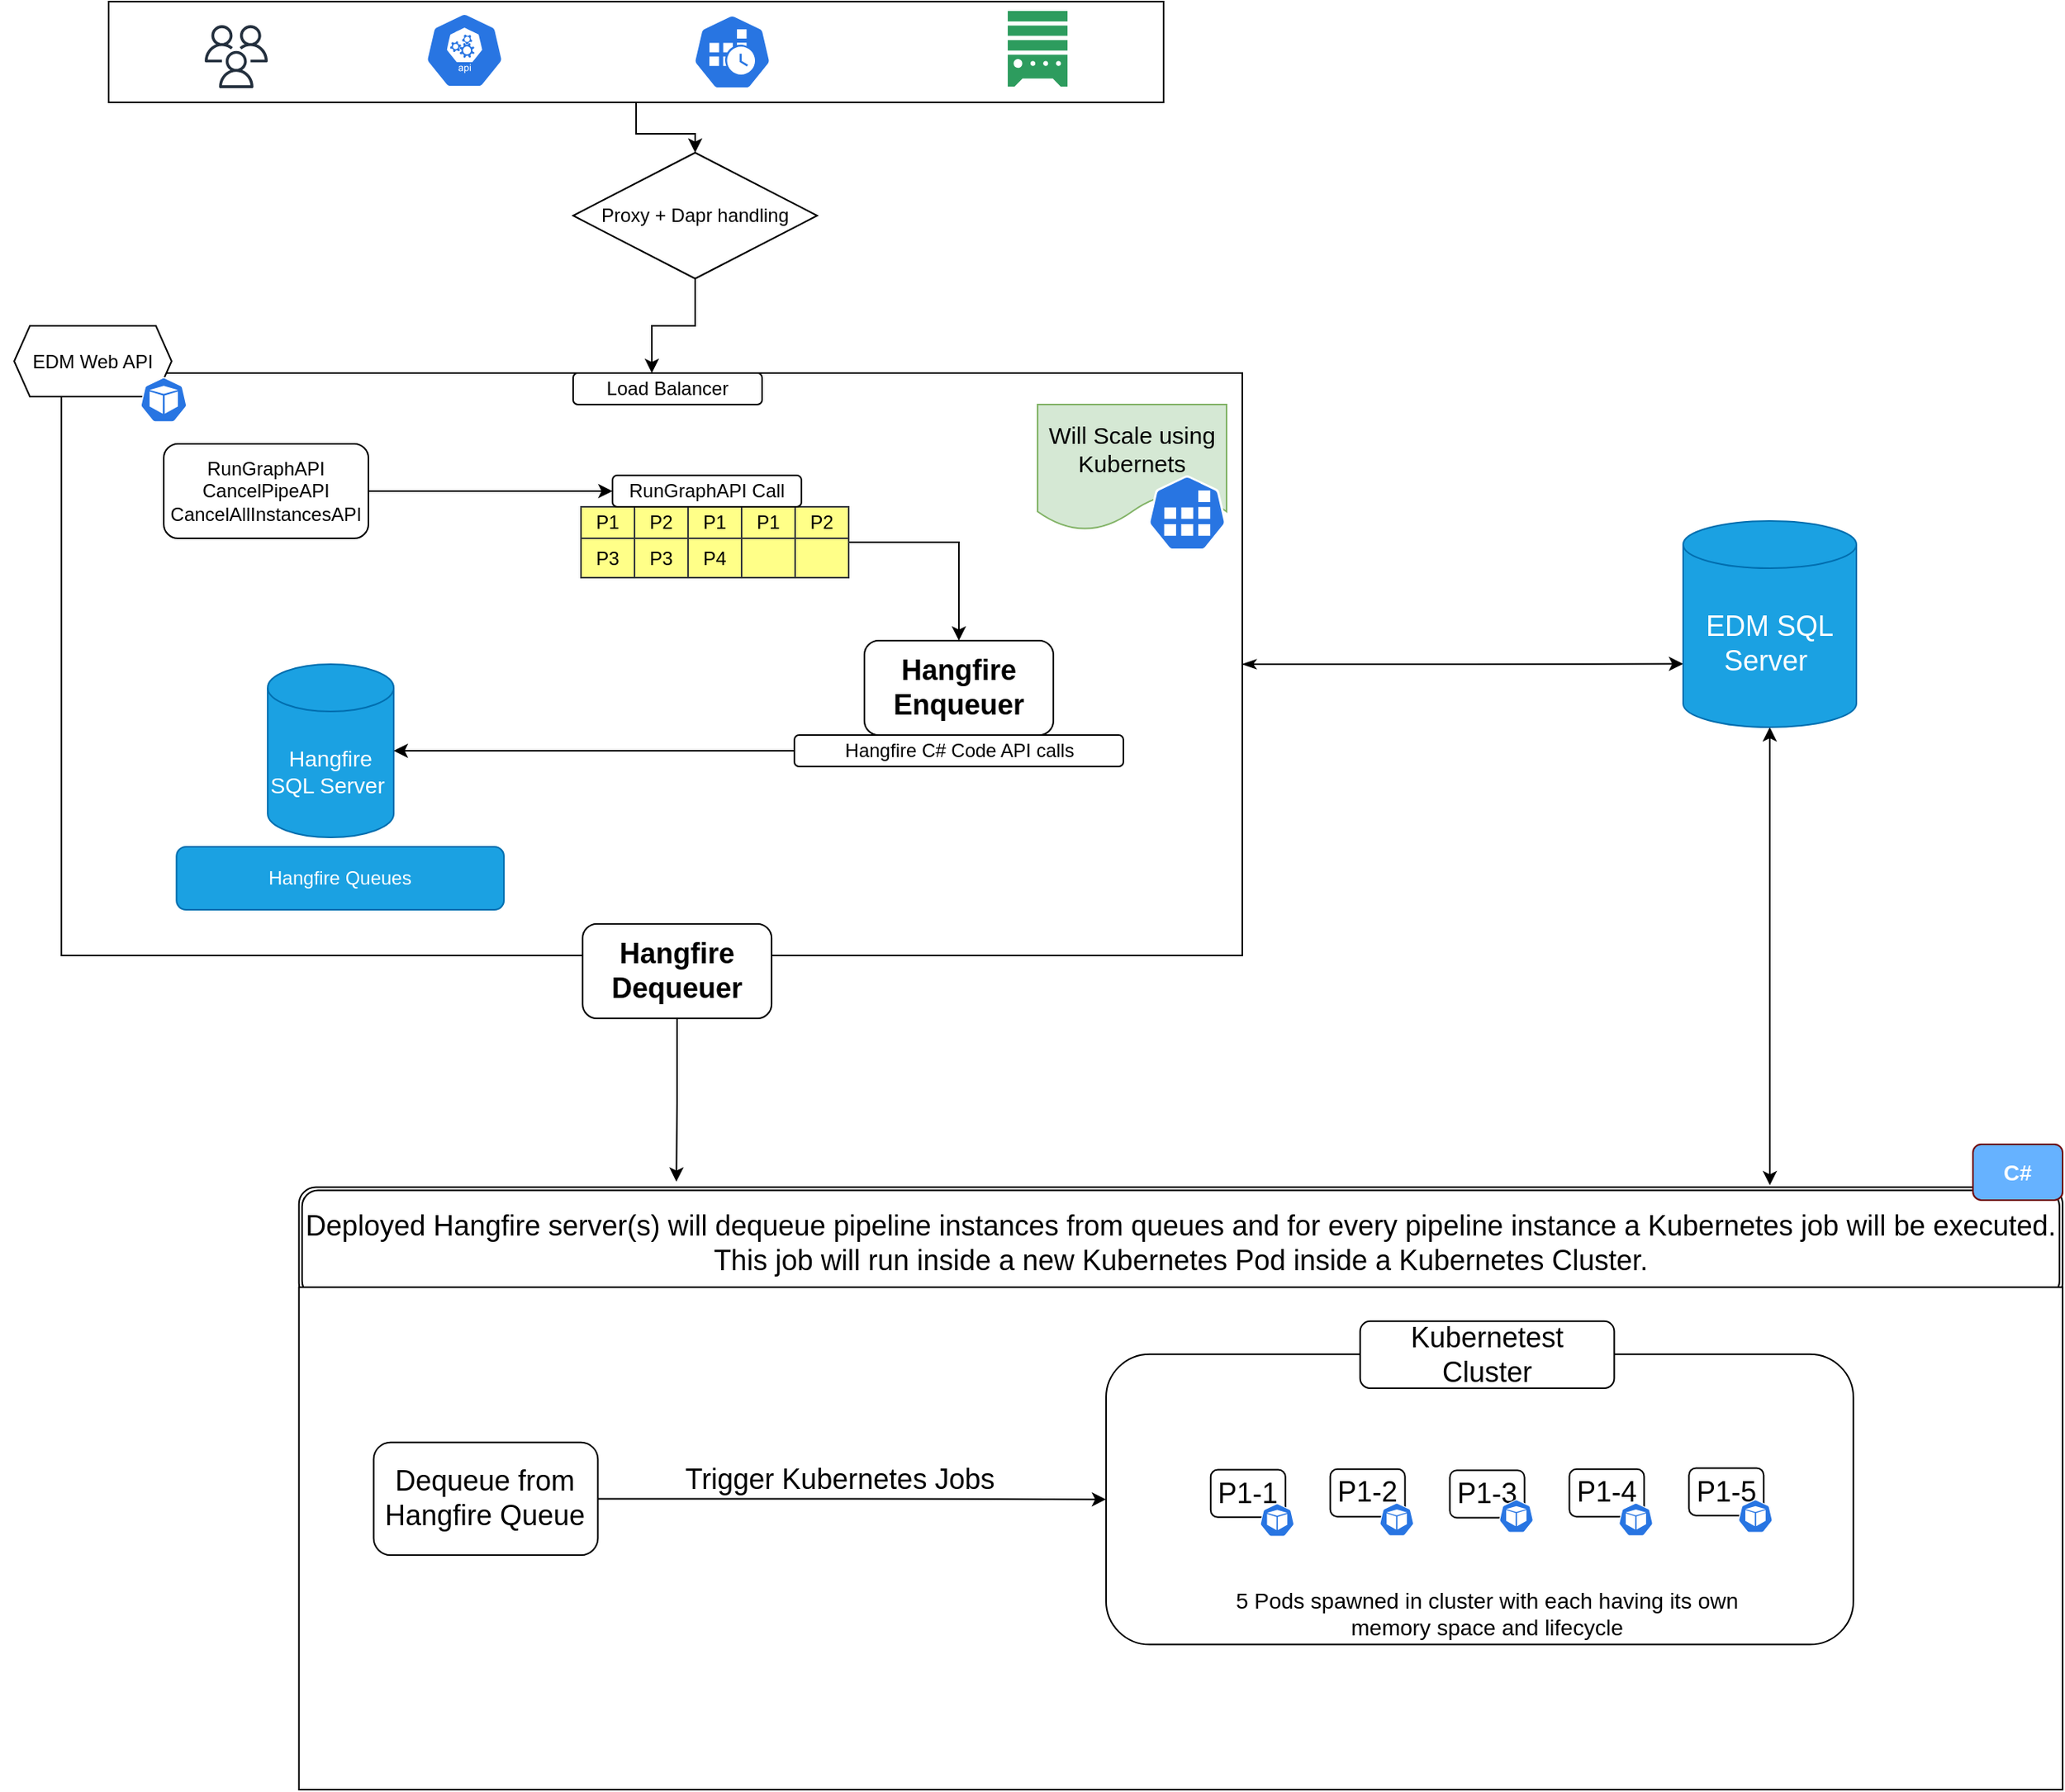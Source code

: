 <mxfile version="21.3.8" type="github">
  <diagram name="Page-1" id="MOXP-pCVDMppEyaVAeaV">
    <mxGraphModel dx="1500" dy="784" grid="1" gridSize="10" guides="1" tooltips="1" connect="1" arrows="1" fold="1" page="1" pageScale="1" pageWidth="850" pageHeight="1100" math="0" shadow="0">
      <root>
        <mxCell id="0" />
        <mxCell id="1" parent="0" />
        <mxCell id="CVq84EfsiKIbpJtznQB--6" style="edgeStyle=orthogonalEdgeStyle;rounded=0;orthogonalLoop=1;jettySize=auto;html=1;" parent="1" source="CVq84EfsiKIbpJtznQB--5" target="CVq84EfsiKIbpJtznQB--7" edge="1">
          <mxGeometry relative="1" as="geometry">
            <mxPoint x="395" y="120" as="targetPoint" />
          </mxGeometry>
        </mxCell>
        <mxCell id="CVq84EfsiKIbpJtznQB--5" value="" style="rounded=0;whiteSpace=wrap;html=1;" parent="1" vertex="1">
          <mxGeometry x="80" y="4" width="670" height="64" as="geometry" />
        </mxCell>
        <mxCell id="CVq84EfsiKIbpJtznQB--1" value="" style="sketch=0;outlineConnect=0;fontColor=#232F3E;gradientColor=none;fillColor=#232F3D;strokeColor=none;dashed=0;verticalLabelPosition=bottom;verticalAlign=top;align=center;html=1;fontSize=12;fontStyle=0;aspect=fixed;pointerEvents=1;shape=mxgraph.aws4.users;" parent="1" vertex="1">
          <mxGeometry x="141.04" y="19" width="40" height="40" as="geometry" />
        </mxCell>
        <mxCell id="CVq84EfsiKIbpJtznQB--2" value="" style="sketch=0;html=1;dashed=0;whitespace=wrap;fillColor=#2875E2;strokeColor=#ffffff;points=[[0.005,0.63,0],[0.1,0.2,0],[0.9,0.2,0],[0.5,0,0],[0.995,0.63,0],[0.72,0.99,0],[0.5,1,0],[0.28,0.99,0]];verticalLabelPosition=bottom;align=center;verticalAlign=top;shape=mxgraph.kubernetes.icon;prIcon=api" parent="1" vertex="1">
          <mxGeometry x="281.04" y="11" width="50" height="48" as="geometry" />
        </mxCell>
        <mxCell id="CVq84EfsiKIbpJtznQB--4" value="" style="sketch=0;html=1;aspect=fixed;strokeColor=none;shadow=0;align=center;fillColor=#2D9C5E;verticalAlign=top;labelPosition=center;verticalLabelPosition=bottom;shape=mxgraph.gcp2.external_data_resource" parent="1" vertex="1">
          <mxGeometry x="651.04" y="10" width="37.92" height="48" as="geometry" />
        </mxCell>
        <mxCell id="CVq84EfsiKIbpJtznQB--11" style="edgeStyle=orthogonalEdgeStyle;rounded=0;orthogonalLoop=1;jettySize=auto;html=1;exitX=0.5;exitY=1;exitDx=0;exitDy=0;entryX=0.5;entryY=0;entryDx=0;entryDy=0;" parent="1" source="CVq84EfsiKIbpJtznQB--7" target="CVq84EfsiKIbpJtznQB--9" edge="1">
          <mxGeometry relative="1" as="geometry" />
        </mxCell>
        <mxCell id="CVq84EfsiKIbpJtznQB--7" value="Proxy + Dapr handling" style="rhombus;whiteSpace=wrap;html=1;" parent="1" vertex="1">
          <mxGeometry x="375" y="100" width="155" height="80" as="geometry" />
        </mxCell>
        <mxCell id="p30hCLK2cFXqgigR1p2l-44" style="edgeStyle=orthogonalEdgeStyle;rounded=0;orthogonalLoop=1;jettySize=auto;html=1;entryX=0;entryY=0;entryDx=0;entryDy=90.75;entryPerimeter=0;startArrow=classicThin;startFill=1;" parent="1" source="CVq84EfsiKIbpJtznQB--9" target="p30hCLK2cFXqgigR1p2l-43" edge="1">
          <mxGeometry relative="1" as="geometry" />
        </mxCell>
        <mxCell id="CVq84EfsiKIbpJtznQB--9" value="" style="rounded=0;whiteSpace=wrap;html=1;" parent="1" vertex="1">
          <mxGeometry x="50" y="240" width="750" height="370" as="geometry" />
        </mxCell>
        <mxCell id="CVq84EfsiKIbpJtznQB--12" value="Load Balancer" style="rounded=1;whiteSpace=wrap;html=1;" parent="1" vertex="1">
          <mxGeometry x="375" y="240" width="120" height="20" as="geometry" />
        </mxCell>
        <mxCell id="CVq84EfsiKIbpJtznQB--20" value="" style="sketch=0;html=1;dashed=0;whitespace=wrap;fillColor=#2875E2;strokeColor=#ffffff;points=[[0.005,0.63,0],[0.1,0.2,0],[0.9,0.2,0],[0.5,0,0],[0.995,0.63,0],[0.72,0.99,0],[0.5,1,0],[0.28,0.99,0]];verticalLabelPosition=bottom;align=center;verticalAlign=top;shape=mxgraph.kubernetes.icon;prIcon=cronjob" parent="1" vertex="1">
          <mxGeometry x="451.04" y="12" width="50" height="48" as="geometry" />
        </mxCell>
        <mxCell id="ZlOZrRrB4OjSI-8MCUGU-6" style="edgeStyle=orthogonalEdgeStyle;rounded=0;orthogonalLoop=1;jettySize=auto;html=1;exitX=1;exitY=0.5;exitDx=0;exitDy=0;entryX=0;entryY=0.5;entryDx=0;entryDy=0;" edge="1" parent="1" source="CVq84EfsiKIbpJtznQB--25" target="CVq84EfsiKIbpJtznQB--44">
          <mxGeometry relative="1" as="geometry" />
        </mxCell>
        <mxCell id="CVq84EfsiKIbpJtznQB--25" value="RunGraphAPI&lt;br&gt;CancelPipeAPI&lt;br&gt;CancelAllInstancesAPI" style="rounded=1;whiteSpace=wrap;html=1;" parent="1" vertex="1">
          <mxGeometry x="115" y="285" width="130" height="60" as="geometry" />
        </mxCell>
        <mxCell id="yTJ_lDOdrDvtbO3VLuqi-4" style="edgeStyle=orthogonalEdgeStyle;rounded=0;orthogonalLoop=1;jettySize=auto;html=1;" parent="1" source="CVq84EfsiKIbpJtznQB--31" target="p30hCLK2cFXqgigR1p2l-4" edge="1">
          <mxGeometry relative="1" as="geometry" />
        </mxCell>
        <mxCell id="9WHqVot7EANsSnxxSBrx-16" value="" style="group" parent="1" vertex="1" connectable="0">
          <mxGeometry x="20.0" y="210" width="110" height="64" as="geometry" />
        </mxCell>
        <mxCell id="CVq84EfsiKIbpJtznQB--13" value="EDM Web API" style="shape=hexagon;perimeter=hexagonPerimeter2;whiteSpace=wrap;html=1;fixedSize=1;size=10;" parent="9WHqVot7EANsSnxxSBrx-16" vertex="1">
          <mxGeometry width="100" height="45" as="geometry" />
        </mxCell>
        <mxCell id="CVq84EfsiKIbpJtznQB--21" value="" style="sketch=0;html=1;dashed=0;whitespace=wrap;fillColor=#2875E2;strokeColor=#ffffff;points=[[0.005,0.63,0],[0.1,0.2,0],[0.9,0.2,0],[0.5,0,0],[0.995,0.63,0],[0.72,0.99,0],[0.5,1,0],[0.28,0.99,0]];verticalLabelPosition=bottom;align=center;verticalAlign=top;shape=mxgraph.kubernetes.icon;prIcon=pod" parent="9WHqVot7EANsSnxxSBrx-16" vertex="1">
          <mxGeometry x="80" y="30" width="30" height="34" as="geometry" />
        </mxCell>
        <mxCell id="9WHqVot7EANsSnxxSBrx-21" value="" style="group;" parent="1" vertex="1" connectable="0">
          <mxGeometry x="670" y="260" width="120" height="93" as="geometry" />
        </mxCell>
        <mxCell id="CVq84EfsiKIbpJtznQB--19" value="&lt;font style=&quot;font-size: 15px;&quot;&gt;Will Scale using Kubernets&lt;/font&gt;" style="shape=document;whiteSpace=wrap;html=1;boundedLbl=1;movable=1;resizable=1;rotatable=1;deletable=1;editable=1;locked=0;connectable=1;fillColor=#d5e8d4;strokeColor=#82b366;" parent="9WHqVot7EANsSnxxSBrx-21" vertex="1">
          <mxGeometry width="120" height="80" as="geometry" />
        </mxCell>
        <mxCell id="CVq84EfsiKIbpJtznQB--18" value="" style="sketch=0;html=1;dashed=0;whitespace=wrap;fillColor=#2875E2;strokeColor=#ffffff;points=[[0.005,0.63,0],[0.1,0.2,0],[0.9,0.2,0],[0.5,0,0],[0.995,0.63,0],[0.72,0.99,0],[0.5,1,0],[0.28,0.99,0]];verticalLabelPosition=bottom;align=center;verticalAlign=top;shape=mxgraph.kubernetes.icon;prIcon=job" parent="9WHqVot7EANsSnxxSBrx-21" vertex="1">
          <mxGeometry x="70" y="45" width="50" height="48" as="geometry" />
        </mxCell>
        <mxCell id="ERThmsmV8_UrYjw-Gq1N-9" value="&lt;font style=&quot;font-size: 14px;&quot;&gt;Hangfire SQL Server&amp;nbsp;&lt;/font&gt;" style="shape=cylinder3;whiteSpace=wrap;html=1;boundedLbl=1;backgroundOutline=1;size=15;fillColor=#1ba1e2;fontColor=#ffffff;strokeColor=#006EAF;" parent="1" vertex="1">
          <mxGeometry x="181.04" y="425" width="80" height="110" as="geometry" />
        </mxCell>
        <mxCell id="ZlOZrRrB4OjSI-8MCUGU-5" style="edgeStyle=orthogonalEdgeStyle;rounded=0;orthogonalLoop=1;jettySize=auto;html=1;" edge="1" parent="1" source="ERThmsmV8_UrYjw-Gq1N-15" target="ERThmsmV8_UrYjw-Gq1N-9">
          <mxGeometry relative="1" as="geometry" />
        </mxCell>
        <mxCell id="ERThmsmV8_UrYjw-Gq1N-15" value="Hangfire C# Code API calls" style="rounded=1;whiteSpace=wrap;html=1;" parent="1" vertex="1">
          <mxGeometry x="515.52" y="470" width="208.96" height="20" as="geometry" />
        </mxCell>
        <mxCell id="ERThmsmV8_UrYjw-Gq1N-58" value="Hangfire Queues" style="rounded=1;whiteSpace=wrap;html=1;fillColor=#1ba1e2;fontColor=#ffffff;strokeColor=#006EAF;" parent="1" vertex="1">
          <mxGeometry x="123.12" y="541" width="207.92" height="40" as="geometry" />
        </mxCell>
        <mxCell id="p30hCLK2cFXqgigR1p2l-4" value="&lt;font style=&quot;font-size: 18px;&quot;&gt;&lt;b style=&quot;&quot;&gt;Hangfire&lt;br&gt;Enqueuer&lt;/b&gt;&lt;/font&gt;" style="rounded=1;whiteSpace=wrap;html=1;" parent="1" vertex="1">
          <mxGeometry x="560" y="410" width="120" height="60" as="geometry" />
        </mxCell>
        <mxCell id="p30hCLK2cFXqgigR1p2l-42" value="" style="group" parent="1" vertex="1" connectable="0">
          <mxGeometry x="11" y="730" width="1310" height="410" as="geometry" />
        </mxCell>
        <mxCell id="g4c7lUzqBWqTi5ui5CZP-83" value="&lt;font style=&quot;font-size: 18px;&quot;&gt;Deployed Hangfire server(s) will dequeue pipeline instances from queues and for every pipeline instance a Kubernetes job will be executed.&lt;br&gt;&amp;nbsp;This job will run inside a new Kubernetes Pod inside a Kubernetes Cluster.&amp;nbsp;&lt;/font&gt;" style="shape=ext;double=1;rounded=1;whiteSpace=wrap;html=1;" parent="p30hCLK2cFXqgigR1p2l-42" vertex="1">
          <mxGeometry x="189.855" y="27.31" width="1120.145" height="71.644" as="geometry" />
        </mxCell>
        <mxCell id="g4c7lUzqBWqTi5ui5CZP-85" value="C#" style="rounded=1;whiteSpace=wrap;html=1;fillColor=#66B2FF;fontColor=#ffffff;strokeColor=#6F0000;fontStyle=1;fontSize=14;" parent="p30hCLK2cFXqgigR1p2l-42" vertex="1">
          <mxGeometry x="1253.043" width="56.957" height="35.467" as="geometry" />
        </mxCell>
        <mxCell id="p30hCLK2cFXqgigR1p2l-11" value="" style="rounded=0;whiteSpace=wrap;html=1;" parent="p30hCLK2cFXqgigR1p2l-42" vertex="1">
          <mxGeometry x="189.855" y="90.796" width="1120.145" height="319.204" as="geometry" />
        </mxCell>
        <mxCell id="p30hCLK2cFXqgigR1p2l-12" value="&lt;font style=&quot;font-size: 18px;&quot;&gt;Dequeue from Hangfire Queue&lt;/font&gt;" style="rounded=1;whiteSpace=wrap;html=1;" parent="p30hCLK2cFXqgigR1p2l-42" vertex="1">
          <mxGeometry x="237.319" y="189.394" width="142.391" height="71.644" as="geometry" />
        </mxCell>
        <mxCell id="p30hCLK2cFXqgigR1p2l-13" value="" style="rounded=1;whiteSpace=wrap;html=1;" parent="p30hCLK2cFXqgigR1p2l-42" vertex="1">
          <mxGeometry x="702.464" y="133.356" width="474.638" height="184.429" as="geometry" />
        </mxCell>
        <mxCell id="p30hCLK2cFXqgigR1p2l-14" style="edgeStyle=orthogonalEdgeStyle;rounded=0;orthogonalLoop=1;jettySize=auto;html=1;" parent="p30hCLK2cFXqgigR1p2l-42" source="p30hCLK2cFXqgigR1p2l-12" target="p30hCLK2cFXqgigR1p2l-13" edge="1">
          <mxGeometry relative="1" as="geometry" />
        </mxCell>
        <mxCell id="p30hCLK2cFXqgigR1p2l-15" value="&lt;font style=&quot;font-size: 18px;&quot;&gt;Trigger Kubernetes Jobs&lt;/font&gt;" style="text;html=1;strokeColor=none;fillColor=none;align=center;verticalAlign=middle;whiteSpace=wrap;rounded=0;" parent="p30hCLK2cFXqgigR1p2l-42" vertex="1">
          <mxGeometry x="429.072" y="202.517" width="208.841" height="21.28" as="geometry" />
        </mxCell>
        <mxCell id="p30hCLK2cFXqgigR1p2l-16" value="&lt;font style=&quot;font-size: 18px;&quot;&gt;Kubernetest Cluster&lt;/font&gt;" style="rounded=1;whiteSpace=wrap;html=1;" parent="p30hCLK2cFXqgigR1p2l-42" vertex="1">
          <mxGeometry x="863.841" y="112.431" width="161.377" height="42.561" as="geometry" />
        </mxCell>
        <mxCell id="p30hCLK2cFXqgigR1p2l-25" value="" style="group" parent="p30hCLK2cFXqgigR1p2l-42" vertex="1" connectable="0">
          <mxGeometry x="768.913" y="206.773" width="65.5" height="42.561" as="geometry" />
        </mxCell>
        <mxCell id="p30hCLK2cFXqgigR1p2l-17" value="&lt;font style=&quot;font-size: 18px;&quot;&gt;P1-1&lt;/font&gt;" style="rounded=1;whiteSpace=wrap;html=1;" parent="p30hCLK2cFXqgigR1p2l-25" vertex="1">
          <mxGeometry width="47.464" height="30.147" as="geometry" />
        </mxCell>
        <mxCell id="p30hCLK2cFXqgigR1p2l-22" value="" style="sketch=0;html=1;dashed=0;whitespace=wrap;fillColor=#2875E2;strokeColor=#ffffff;points=[[0.005,0.63,0],[0.1,0.2,0],[0.9,0.2,0],[0.5,0,0],[0.995,0.63,0],[0.72,0.99,0],[0.5,1,0],[0.28,0.99,0]];verticalLabelPosition=bottom;align=center;verticalAlign=top;shape=mxgraph.kubernetes.icon;prIcon=pod" parent="p30hCLK2cFXqgigR1p2l-25" vertex="1">
          <mxGeometry x="18.986" y="21.28" width="46.514" height="21.28" as="geometry" />
        </mxCell>
        <mxCell id="p30hCLK2cFXqgigR1p2l-27" value="" style="group" parent="p30hCLK2cFXqgigR1p2l-42" vertex="1" connectable="0">
          <mxGeometry x="844.855" y="206.419" width="65.5" height="42.561" as="geometry" />
        </mxCell>
        <mxCell id="p30hCLK2cFXqgigR1p2l-28" value="&lt;font style=&quot;font-size: 18px;&quot;&gt;P1-2&lt;/font&gt;" style="rounded=1;whiteSpace=wrap;html=1;" parent="p30hCLK2cFXqgigR1p2l-27" vertex="1">
          <mxGeometry width="47.464" height="30.147" as="geometry" />
        </mxCell>
        <mxCell id="p30hCLK2cFXqgigR1p2l-29" value="" style="sketch=0;html=1;dashed=0;whitespace=wrap;fillColor=#2875E2;strokeColor=#ffffff;points=[[0.005,0.63,0],[0.1,0.2,0],[0.9,0.2,0],[0.5,0,0],[0.995,0.63,0],[0.72,0.99,0],[0.5,1,0],[0.28,0.99,0]];verticalLabelPosition=bottom;align=center;verticalAlign=top;shape=mxgraph.kubernetes.icon;prIcon=pod" parent="p30hCLK2cFXqgigR1p2l-27" vertex="1">
          <mxGeometry x="18.986" y="21.28" width="46.514" height="21.28" as="geometry" />
        </mxCell>
        <mxCell id="p30hCLK2cFXqgigR1p2l-30" value="" style="group" parent="p30hCLK2cFXqgigR1p2l-42" vertex="1" connectable="0">
          <mxGeometry x="920.797" y="204.291" width="65.5" height="42.561" as="geometry" />
        </mxCell>
        <mxCell id="p30hCLK2cFXqgigR1p2l-31" value="&lt;font style=&quot;font-size: 18px;&quot;&gt;P1-3&lt;/font&gt;" style="rounded=1;whiteSpace=wrap;html=1;" parent="p30hCLK2cFXqgigR1p2l-30" vertex="1">
          <mxGeometry y="2.837" width="47.464" height="30.147" as="geometry" />
        </mxCell>
        <mxCell id="p30hCLK2cFXqgigR1p2l-32" value="" style="sketch=0;html=1;dashed=0;whitespace=wrap;fillColor=#2875E2;strokeColor=#ffffff;points=[[0.005,0.63,0],[0.1,0.2,0],[0.9,0.2,0],[0.5,0,0],[0.995,0.63,0],[0.72,0.99,0],[0.5,1,0],[0.28,0.99,0]];verticalLabelPosition=bottom;align=center;verticalAlign=top;shape=mxgraph.kubernetes.icon;prIcon=pod" parent="p30hCLK2cFXqgigR1p2l-30" vertex="1">
          <mxGeometry x="18.986" y="21.28" width="46.514" height="21.28" as="geometry" />
        </mxCell>
        <mxCell id="p30hCLK2cFXqgigR1p2l-33" value="" style="group" parent="p30hCLK2cFXqgigR1p2l-42" vertex="1" connectable="0">
          <mxGeometry x="996.739" y="206.419" width="65.5" height="42.561" as="geometry" />
        </mxCell>
        <mxCell id="p30hCLK2cFXqgigR1p2l-34" value="&lt;font style=&quot;font-size: 18px;&quot;&gt;P1-4&lt;/font&gt;" style="rounded=1;whiteSpace=wrap;html=1;" parent="p30hCLK2cFXqgigR1p2l-33" vertex="1">
          <mxGeometry width="47.464" height="30.147" as="geometry" />
        </mxCell>
        <mxCell id="p30hCLK2cFXqgigR1p2l-35" value="" style="sketch=0;html=1;dashed=0;whitespace=wrap;fillColor=#2875E2;strokeColor=#ffffff;points=[[0.005,0.63,0],[0.1,0.2,0],[0.9,0.2,0],[0.5,0,0],[0.995,0.63,0],[0.72,0.99,0],[0.5,1,0],[0.28,0.99,0]];verticalLabelPosition=bottom;align=center;verticalAlign=top;shape=mxgraph.kubernetes.icon;prIcon=pod" parent="p30hCLK2cFXqgigR1p2l-33" vertex="1">
          <mxGeometry x="18.986" y="21.28" width="46.514" height="21.28" as="geometry" />
        </mxCell>
        <mxCell id="p30hCLK2cFXqgigR1p2l-36" value="" style="group" parent="p30hCLK2cFXqgigR1p2l-42" vertex="1" connectable="0">
          <mxGeometry x="1072.681" y="204.291" width="65.5" height="42.561" as="geometry" />
        </mxCell>
        <mxCell id="p30hCLK2cFXqgigR1p2l-39" value="" style="group" parent="p30hCLK2cFXqgigR1p2l-36" vertex="1" connectable="0">
          <mxGeometry y="1.419" width="65.5" height="41.142" as="geometry" />
        </mxCell>
        <mxCell id="p30hCLK2cFXqgigR1p2l-37" value="&lt;font style=&quot;font-size: 18px;&quot;&gt;P1-5&lt;/font&gt;" style="rounded=1;whiteSpace=wrap;html=1;" parent="p30hCLK2cFXqgigR1p2l-39" vertex="1">
          <mxGeometry width="47.464" height="30.147" as="geometry" />
        </mxCell>
        <mxCell id="p30hCLK2cFXqgigR1p2l-38" value="" style="sketch=0;html=1;dashed=0;whitespace=wrap;fillColor=#2875E2;strokeColor=#ffffff;points=[[0.005,0.63,0],[0.1,0.2,0],[0.9,0.2,0],[0.5,0,0],[0.995,0.63,0],[0.72,0.99,0],[0.5,1,0],[0.28,0.99,0]];verticalLabelPosition=bottom;align=center;verticalAlign=top;shape=mxgraph.kubernetes.icon;prIcon=pod" parent="p30hCLK2cFXqgigR1p2l-39" vertex="1">
          <mxGeometry x="18.986" y="19.862" width="46.514" height="21.28" as="geometry" />
        </mxCell>
        <mxCell id="p30hCLK2cFXqgigR1p2l-47" value="&lt;font style=&quot;font-size: 14px;&quot;&gt;5 Pods spawned in cluster with each having its own memory space and lifecycle&lt;/font&gt;" style="text;html=1;strokeColor=none;fillColor=none;align=center;verticalAlign=middle;whiteSpace=wrap;rounded=0;" parent="p30hCLK2cFXqgigR1p2l-42" vertex="1">
          <mxGeometry x="768.913" y="276.644" width="351.232" height="42.561" as="geometry" />
        </mxCell>
        <mxCell id="ZlOZrRrB4OjSI-8MCUGU-7" style="edgeStyle=orthogonalEdgeStyle;rounded=0;orthogonalLoop=1;jettySize=auto;html=1;entryX=0.834;entryY=-0.018;entryDx=0;entryDy=0;entryPerimeter=0;startArrow=classic;startFill=1;" edge="1" parent="1" source="p30hCLK2cFXqgigR1p2l-43" target="g4c7lUzqBWqTi5ui5CZP-83">
          <mxGeometry relative="1" as="geometry" />
        </mxCell>
        <mxCell id="p30hCLK2cFXqgigR1p2l-43" value="&lt;font style=&quot;font-size: 18px;&quot;&gt;EDM SQL Server&amp;nbsp;&lt;/font&gt;" style="shape=cylinder3;whiteSpace=wrap;html=1;boundedLbl=1;backgroundOutline=1;size=15;fillColor=#1ba1e2;fontColor=#ffffff;strokeColor=#006EAF;" parent="1" vertex="1">
          <mxGeometry x="1080" y="334" width="110" height="131" as="geometry" />
        </mxCell>
        <mxCell id="ZlOZrRrB4OjSI-8MCUGU-10" style="edgeStyle=orthogonalEdgeStyle;rounded=0;orthogonalLoop=1;jettySize=auto;html=1;entryX=0.214;entryY=-0.05;entryDx=0;entryDy=0;entryPerimeter=0;" edge="1" parent="1" source="p30hCLK2cFXqgigR1p2l-5" target="g4c7lUzqBWqTi5ui5CZP-83">
          <mxGeometry relative="1" as="geometry" />
        </mxCell>
        <mxCell id="p30hCLK2cFXqgigR1p2l-5" value="&lt;font style=&quot;font-size: 18px;&quot;&gt;&lt;b style=&quot;&quot;&gt;Hangfire&lt;br&gt;Dequeuer&lt;/b&gt;&lt;/font&gt;" style="rounded=1;whiteSpace=wrap;html=1;" parent="1" vertex="1">
          <mxGeometry x="381.04" y="590" width="120" height="60" as="geometry" />
        </mxCell>
        <mxCell id="ZlOZrRrB4OjSI-8MCUGU-2" value="" style="group" vertex="1" connectable="0" parent="1">
          <mxGeometry x="380" y="305" width="170" height="70" as="geometry" />
        </mxCell>
        <mxCell id="ZlOZrRrB4OjSI-8MCUGU-3" value="" style="group" vertex="1" connectable="0" parent="ZlOZrRrB4OjSI-8MCUGU-2">
          <mxGeometry width="170" height="70" as="geometry" />
        </mxCell>
        <mxCell id="CVq84EfsiKIbpJtznQB--31" value="" style="shape=table;startSize=0;container=1;collapsible=0;childLayout=tableLayout;fillColor=#ffff88;strokeColor=#36393d;" parent="ZlOZrRrB4OjSI-8MCUGU-3" vertex="1">
          <mxGeometry y="20" width="170" height="45" as="geometry" />
        </mxCell>
        <mxCell id="CVq84EfsiKIbpJtznQB--32" value="" style="shape=tableRow;horizontal=0;startSize=0;swimlaneHead=0;swimlaneBody=0;strokeColor=inherit;top=0;left=0;bottom=0;right=0;collapsible=0;dropTarget=0;fillColor=none;points=[[0,0.5],[1,0.5]];portConstraint=eastwest;" parent="CVq84EfsiKIbpJtznQB--31" vertex="1">
          <mxGeometry width="170" height="20" as="geometry" />
        </mxCell>
        <mxCell id="CVq84EfsiKIbpJtznQB--33" value="P1&lt;br&gt;" style="shape=partialRectangle;html=1;whiteSpace=wrap;connectable=0;strokeColor=inherit;overflow=hidden;fillColor=none;top=0;left=0;bottom=0;right=0;pointerEvents=1;" parent="CVq84EfsiKIbpJtznQB--32" vertex="1">
          <mxGeometry width="34" height="20" as="geometry">
            <mxRectangle width="34" height="20" as="alternateBounds" />
          </mxGeometry>
        </mxCell>
        <mxCell id="CVq84EfsiKIbpJtznQB--34" value="P2" style="shape=partialRectangle;html=1;whiteSpace=wrap;connectable=0;strokeColor=inherit;overflow=hidden;fillColor=none;top=0;left=0;bottom=0;right=0;pointerEvents=1;" parent="CVq84EfsiKIbpJtznQB--32" vertex="1">
          <mxGeometry x="34" width="34" height="20" as="geometry">
            <mxRectangle width="34" height="20" as="alternateBounds" />
          </mxGeometry>
        </mxCell>
        <mxCell id="CVq84EfsiKIbpJtznQB--35" value="P1" style="shape=partialRectangle;html=1;whiteSpace=wrap;connectable=0;strokeColor=inherit;overflow=hidden;fillColor=none;top=0;left=0;bottom=0;right=0;pointerEvents=1;" parent="CVq84EfsiKIbpJtznQB--32" vertex="1">
          <mxGeometry x="68" width="34" height="20" as="geometry">
            <mxRectangle width="34" height="20" as="alternateBounds" />
          </mxGeometry>
        </mxCell>
        <mxCell id="CVq84EfsiKIbpJtznQB--36" value="P1" style="shape=partialRectangle;html=1;whiteSpace=wrap;connectable=0;strokeColor=inherit;overflow=hidden;fillColor=none;top=0;left=0;bottom=0;right=0;pointerEvents=1;" parent="CVq84EfsiKIbpJtznQB--32" vertex="1">
          <mxGeometry x="102" width="34" height="20" as="geometry">
            <mxRectangle width="34" height="20" as="alternateBounds" />
          </mxGeometry>
        </mxCell>
        <mxCell id="CVq84EfsiKIbpJtznQB--37" value="P2" style="shape=partialRectangle;html=1;whiteSpace=wrap;connectable=0;strokeColor=inherit;overflow=hidden;fillColor=none;top=0;left=0;bottom=0;right=0;pointerEvents=1;" parent="CVq84EfsiKIbpJtznQB--32" vertex="1">
          <mxGeometry x="136" width="34" height="20" as="geometry">
            <mxRectangle width="34" height="20" as="alternateBounds" />
          </mxGeometry>
        </mxCell>
        <mxCell id="CVq84EfsiKIbpJtznQB--38" value="" style="shape=tableRow;horizontal=0;startSize=0;swimlaneHead=0;swimlaneBody=0;strokeColor=inherit;top=0;left=0;bottom=0;right=0;collapsible=0;dropTarget=0;fillColor=none;points=[[0,0.5],[1,0.5]];portConstraint=eastwest;" parent="CVq84EfsiKIbpJtznQB--31" vertex="1">
          <mxGeometry y="20" width="170" height="25" as="geometry" />
        </mxCell>
        <mxCell id="CVq84EfsiKIbpJtznQB--39" value="P3" style="shape=partialRectangle;html=1;whiteSpace=wrap;connectable=0;strokeColor=inherit;overflow=hidden;fillColor=none;top=0;left=0;bottom=0;right=0;pointerEvents=1;" parent="CVq84EfsiKIbpJtznQB--38" vertex="1">
          <mxGeometry width="34" height="25" as="geometry">
            <mxRectangle width="34" height="25" as="alternateBounds" />
          </mxGeometry>
        </mxCell>
        <mxCell id="CVq84EfsiKIbpJtznQB--40" value="P3" style="shape=partialRectangle;html=1;whiteSpace=wrap;connectable=0;strokeColor=inherit;overflow=hidden;fillColor=none;top=0;left=0;bottom=0;right=0;pointerEvents=1;" parent="CVq84EfsiKIbpJtznQB--38" vertex="1">
          <mxGeometry x="34" width="34" height="25" as="geometry">
            <mxRectangle width="34" height="25" as="alternateBounds" />
          </mxGeometry>
        </mxCell>
        <mxCell id="CVq84EfsiKIbpJtznQB--41" value="P4" style="shape=partialRectangle;html=1;whiteSpace=wrap;connectable=0;strokeColor=inherit;overflow=hidden;fillColor=none;top=0;left=0;bottom=0;right=0;pointerEvents=1;" parent="CVq84EfsiKIbpJtznQB--38" vertex="1">
          <mxGeometry x="68" width="34" height="25" as="geometry">
            <mxRectangle width="34" height="25" as="alternateBounds" />
          </mxGeometry>
        </mxCell>
        <mxCell id="CVq84EfsiKIbpJtznQB--42" value="" style="shape=partialRectangle;html=1;whiteSpace=wrap;connectable=0;strokeColor=inherit;overflow=hidden;fillColor=none;top=0;left=0;bottom=0;right=0;pointerEvents=1;" parent="CVq84EfsiKIbpJtznQB--38" vertex="1">
          <mxGeometry x="102" width="34" height="25" as="geometry">
            <mxRectangle width="34" height="25" as="alternateBounds" />
          </mxGeometry>
        </mxCell>
        <mxCell id="CVq84EfsiKIbpJtznQB--43" value="" style="shape=partialRectangle;html=1;whiteSpace=wrap;connectable=0;strokeColor=inherit;overflow=hidden;fillColor=none;top=0;left=0;bottom=0;right=0;pointerEvents=1;" parent="CVq84EfsiKIbpJtznQB--38" vertex="1">
          <mxGeometry x="136" width="34" height="25" as="geometry">
            <mxRectangle width="34" height="25" as="alternateBounds" />
          </mxGeometry>
        </mxCell>
        <mxCell id="CVq84EfsiKIbpJtznQB--44" value="RunGraphAPI Call" style="rounded=1;whiteSpace=wrap;html=1;" parent="ZlOZrRrB4OjSI-8MCUGU-3" vertex="1">
          <mxGeometry x="20.0" width="120" height="20" as="geometry" />
        </mxCell>
      </root>
    </mxGraphModel>
  </diagram>
</mxfile>
